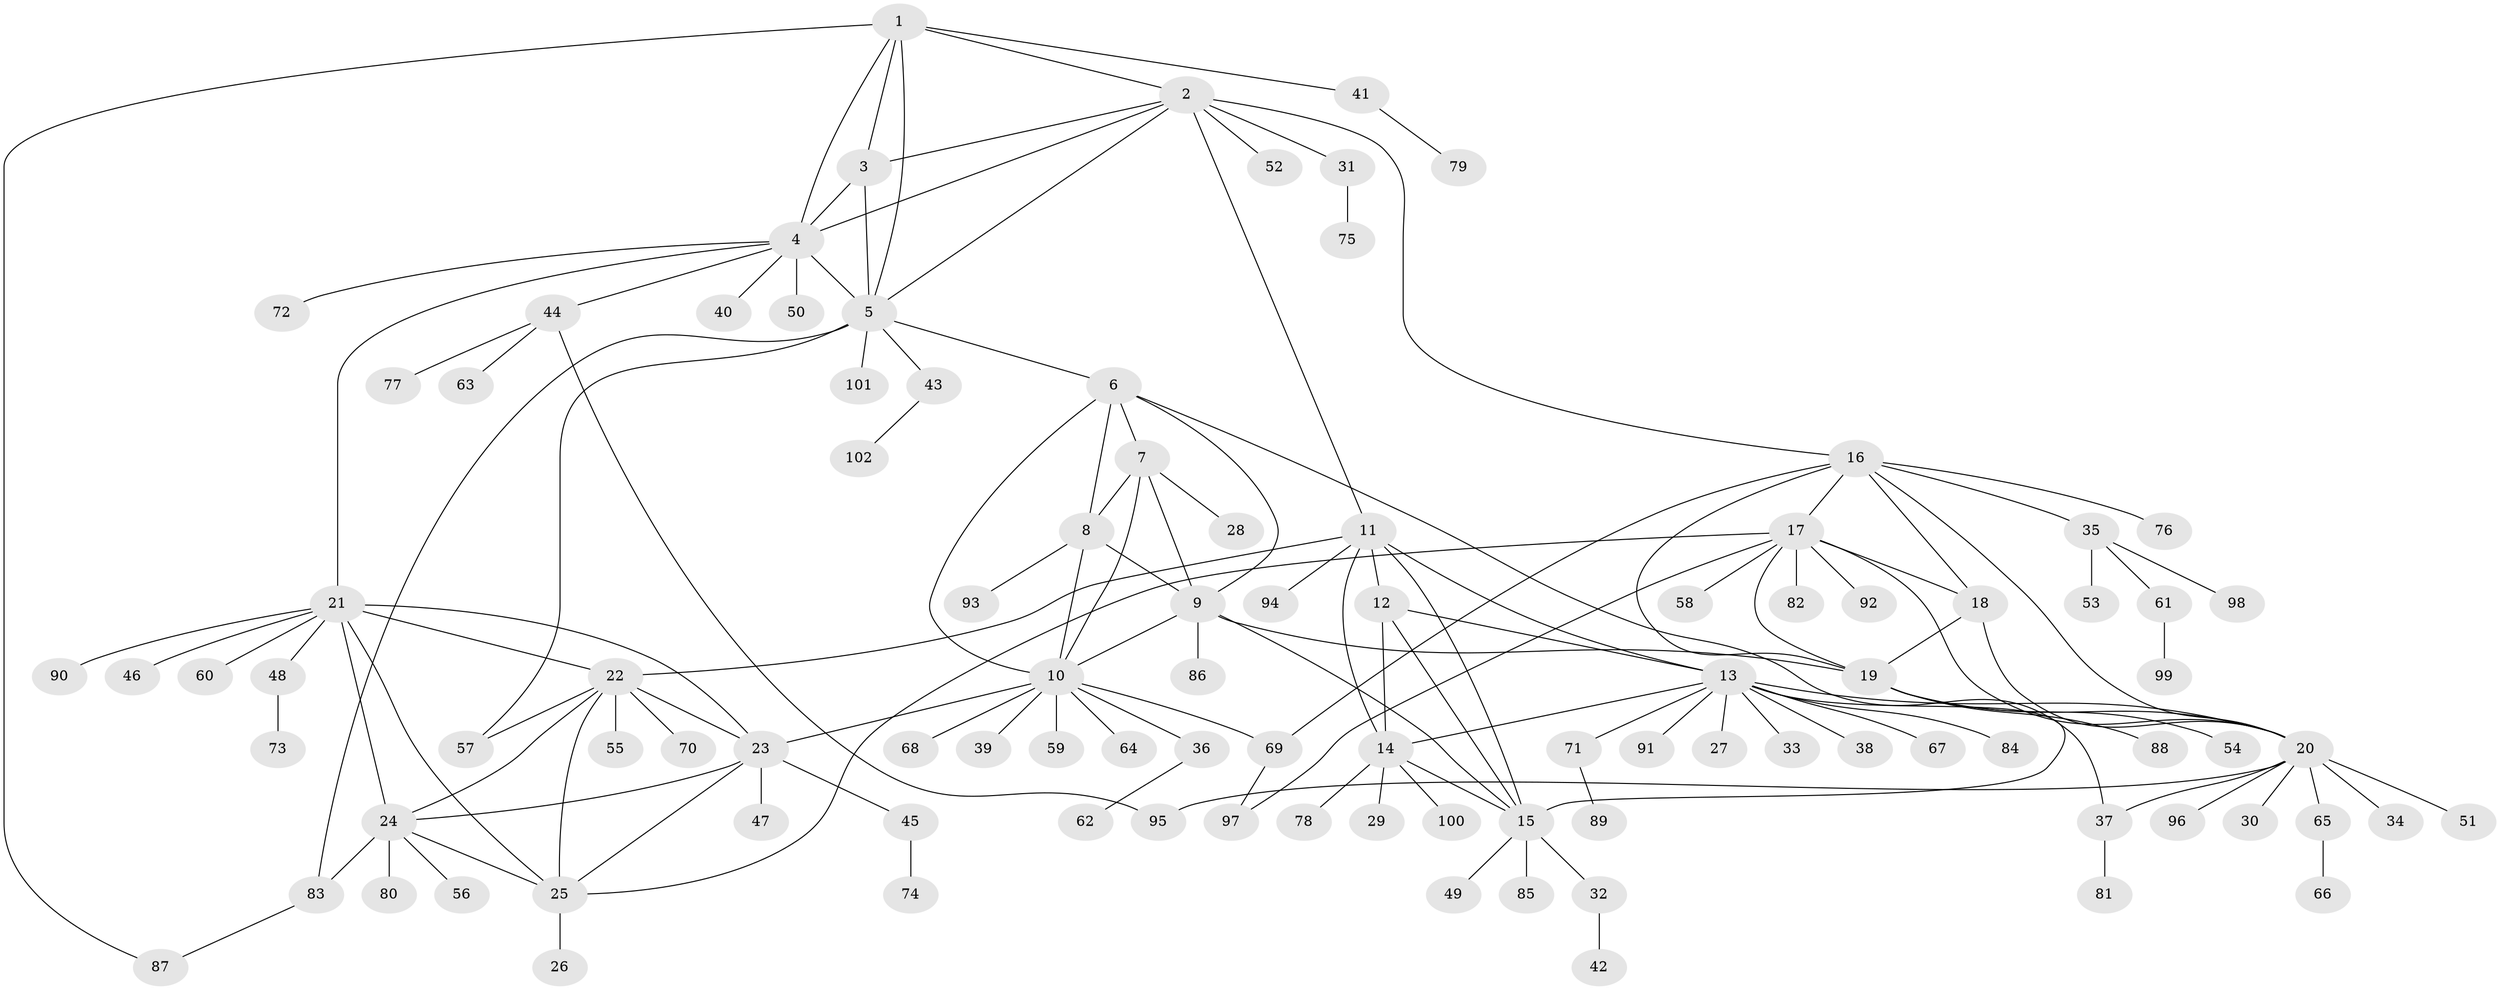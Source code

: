 // coarse degree distribution, {8: 0.0547945205479452, 6: 0.0684931506849315, 5: 0.0547945205479452, 4: 0.0410958904109589, 12: 0.0136986301369863, 10: 0.0273972602739726, 7: 0.0136986301369863, 1: 0.6712328767123288, 2: 0.0547945205479452}
// Generated by graph-tools (version 1.1) at 2025/24/03/03/25 07:24:18]
// undirected, 102 vertices, 144 edges
graph export_dot {
graph [start="1"]
  node [color=gray90,style=filled];
  1;
  2;
  3;
  4;
  5;
  6;
  7;
  8;
  9;
  10;
  11;
  12;
  13;
  14;
  15;
  16;
  17;
  18;
  19;
  20;
  21;
  22;
  23;
  24;
  25;
  26;
  27;
  28;
  29;
  30;
  31;
  32;
  33;
  34;
  35;
  36;
  37;
  38;
  39;
  40;
  41;
  42;
  43;
  44;
  45;
  46;
  47;
  48;
  49;
  50;
  51;
  52;
  53;
  54;
  55;
  56;
  57;
  58;
  59;
  60;
  61;
  62;
  63;
  64;
  65;
  66;
  67;
  68;
  69;
  70;
  71;
  72;
  73;
  74;
  75;
  76;
  77;
  78;
  79;
  80;
  81;
  82;
  83;
  84;
  85;
  86;
  87;
  88;
  89;
  90;
  91;
  92;
  93;
  94;
  95;
  96;
  97;
  98;
  99;
  100;
  101;
  102;
  1 -- 2;
  1 -- 3;
  1 -- 4;
  1 -- 5;
  1 -- 41;
  1 -- 87;
  2 -- 3;
  2 -- 4;
  2 -- 5;
  2 -- 11;
  2 -- 16;
  2 -- 31;
  2 -- 52;
  3 -- 4;
  3 -- 5;
  4 -- 5;
  4 -- 21;
  4 -- 40;
  4 -- 44;
  4 -- 50;
  4 -- 72;
  5 -- 6;
  5 -- 43;
  5 -- 57;
  5 -- 83;
  5 -- 101;
  6 -- 7;
  6 -- 8;
  6 -- 9;
  6 -- 10;
  6 -- 37;
  7 -- 8;
  7 -- 9;
  7 -- 10;
  7 -- 28;
  8 -- 9;
  8 -- 10;
  8 -- 93;
  9 -- 10;
  9 -- 15;
  9 -- 19;
  9 -- 86;
  10 -- 23;
  10 -- 36;
  10 -- 39;
  10 -- 59;
  10 -- 64;
  10 -- 68;
  10 -- 69;
  11 -- 12;
  11 -- 13;
  11 -- 14;
  11 -- 15;
  11 -- 22;
  11 -- 94;
  12 -- 13;
  12 -- 14;
  12 -- 15;
  13 -- 14;
  13 -- 15;
  13 -- 20;
  13 -- 27;
  13 -- 33;
  13 -- 38;
  13 -- 67;
  13 -- 71;
  13 -- 84;
  13 -- 91;
  14 -- 15;
  14 -- 29;
  14 -- 78;
  14 -- 100;
  15 -- 32;
  15 -- 49;
  15 -- 85;
  16 -- 17;
  16 -- 18;
  16 -- 19;
  16 -- 20;
  16 -- 35;
  16 -- 69;
  16 -- 76;
  17 -- 18;
  17 -- 19;
  17 -- 20;
  17 -- 25;
  17 -- 58;
  17 -- 82;
  17 -- 92;
  17 -- 97;
  18 -- 19;
  18 -- 20;
  19 -- 20;
  19 -- 54;
  19 -- 88;
  20 -- 30;
  20 -- 34;
  20 -- 37;
  20 -- 51;
  20 -- 65;
  20 -- 95;
  20 -- 96;
  21 -- 22;
  21 -- 23;
  21 -- 24;
  21 -- 25;
  21 -- 46;
  21 -- 48;
  21 -- 60;
  21 -- 90;
  22 -- 23;
  22 -- 24;
  22 -- 25;
  22 -- 55;
  22 -- 57;
  22 -- 70;
  23 -- 24;
  23 -- 25;
  23 -- 45;
  23 -- 47;
  24 -- 25;
  24 -- 56;
  24 -- 80;
  24 -- 83;
  25 -- 26;
  31 -- 75;
  32 -- 42;
  35 -- 53;
  35 -- 61;
  35 -- 98;
  36 -- 62;
  37 -- 81;
  41 -- 79;
  43 -- 102;
  44 -- 63;
  44 -- 77;
  44 -- 95;
  45 -- 74;
  48 -- 73;
  61 -- 99;
  65 -- 66;
  69 -- 97;
  71 -- 89;
  83 -- 87;
}
